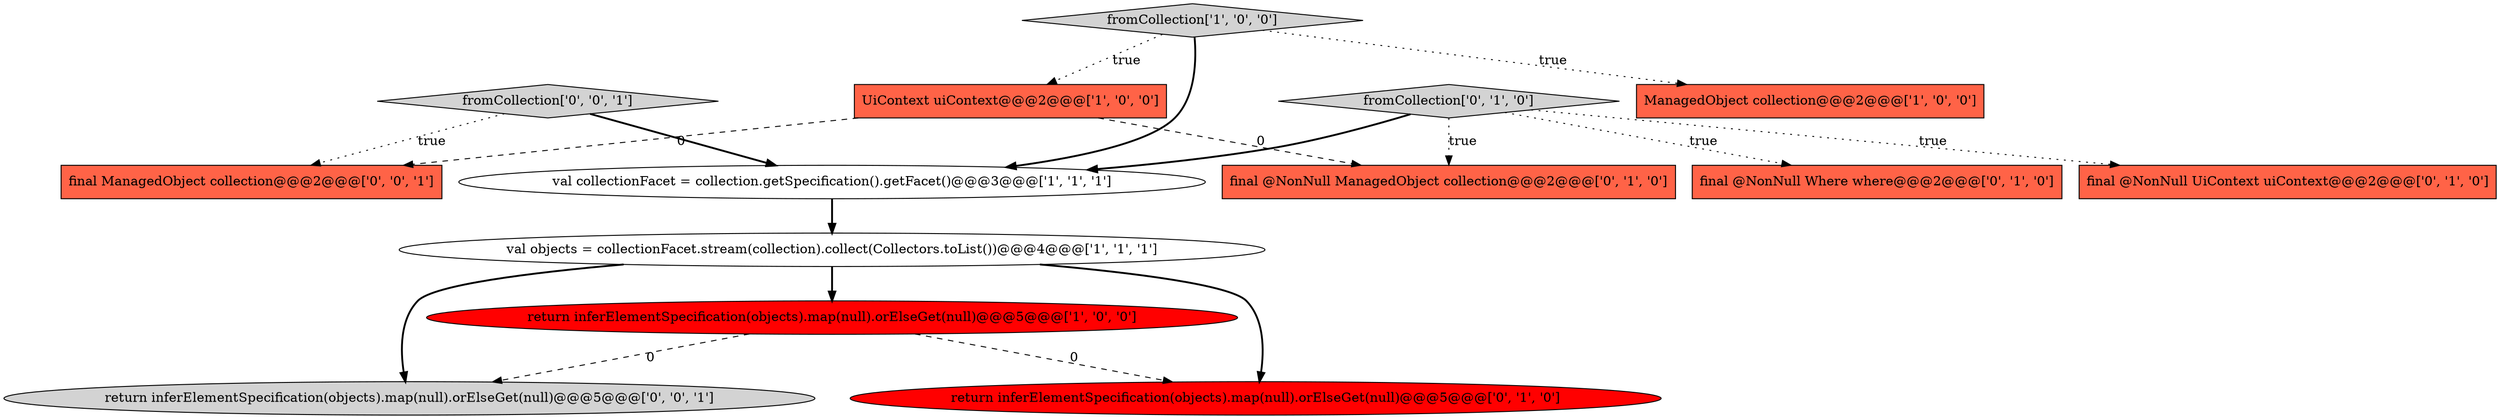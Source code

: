 digraph {
8 [style = filled, label = "final @NonNull ManagedObject collection@@@2@@@['0', '1', '0']", fillcolor = tomato, shape = box image = "AAA1AAABBB2BBB"];
6 [style = filled, label = "final @NonNull Where where@@@2@@@['0', '1', '0']", fillcolor = tomato, shape = box image = "AAA0AAABBB2BBB"];
11 [style = filled, label = "return inferElementSpecification(objects).map(null).orElseGet(null)@@@5@@@['0', '0', '1']", fillcolor = lightgray, shape = ellipse image = "AAA0AAABBB3BBB"];
0 [style = filled, label = "ManagedObject collection@@@2@@@['1', '0', '0']", fillcolor = tomato, shape = box image = "AAA0AAABBB1BBB"];
5 [style = filled, label = "UiContext uiContext@@@2@@@['1', '0', '0']", fillcolor = tomato, shape = box image = "AAA1AAABBB1BBB"];
13 [style = filled, label = "final ManagedObject collection@@@2@@@['0', '0', '1']", fillcolor = tomato, shape = box image = "AAA0AAABBB3BBB"];
3 [style = filled, label = "val objects = collectionFacet.stream(collection).collect(Collectors.toList())@@@4@@@['1', '1', '1']", fillcolor = white, shape = ellipse image = "AAA0AAABBB1BBB"];
2 [style = filled, label = "fromCollection['1', '0', '0']", fillcolor = lightgray, shape = diamond image = "AAA0AAABBB1BBB"];
12 [style = filled, label = "fromCollection['0', '0', '1']", fillcolor = lightgray, shape = diamond image = "AAA0AAABBB3BBB"];
7 [style = filled, label = "final @NonNull UiContext uiContext@@@2@@@['0', '1', '0']", fillcolor = tomato, shape = box image = "AAA0AAABBB2BBB"];
9 [style = filled, label = "fromCollection['0', '1', '0']", fillcolor = lightgray, shape = diamond image = "AAA0AAABBB2BBB"];
4 [style = filled, label = "return inferElementSpecification(objects).map(null).orElseGet(null)@@@5@@@['1', '0', '0']", fillcolor = red, shape = ellipse image = "AAA1AAABBB1BBB"];
1 [style = filled, label = "val collectionFacet = collection.getSpecification().getFacet()@@@3@@@['1', '1', '1']", fillcolor = white, shape = ellipse image = "AAA0AAABBB1BBB"];
10 [style = filled, label = "return inferElementSpecification(objects).map(null).orElseGet(null)@@@5@@@['0', '1', '0']", fillcolor = red, shape = ellipse image = "AAA1AAABBB2BBB"];
1->3 [style = bold, label=""];
3->11 [style = bold, label=""];
5->8 [style = dashed, label="0"];
3->10 [style = bold, label=""];
5->13 [style = dashed, label="0"];
12->13 [style = dotted, label="true"];
2->0 [style = dotted, label="true"];
4->11 [style = dashed, label="0"];
9->7 [style = dotted, label="true"];
9->1 [style = bold, label=""];
2->5 [style = dotted, label="true"];
4->10 [style = dashed, label="0"];
9->6 [style = dotted, label="true"];
12->1 [style = bold, label=""];
3->4 [style = bold, label=""];
2->1 [style = bold, label=""];
9->8 [style = dotted, label="true"];
}
